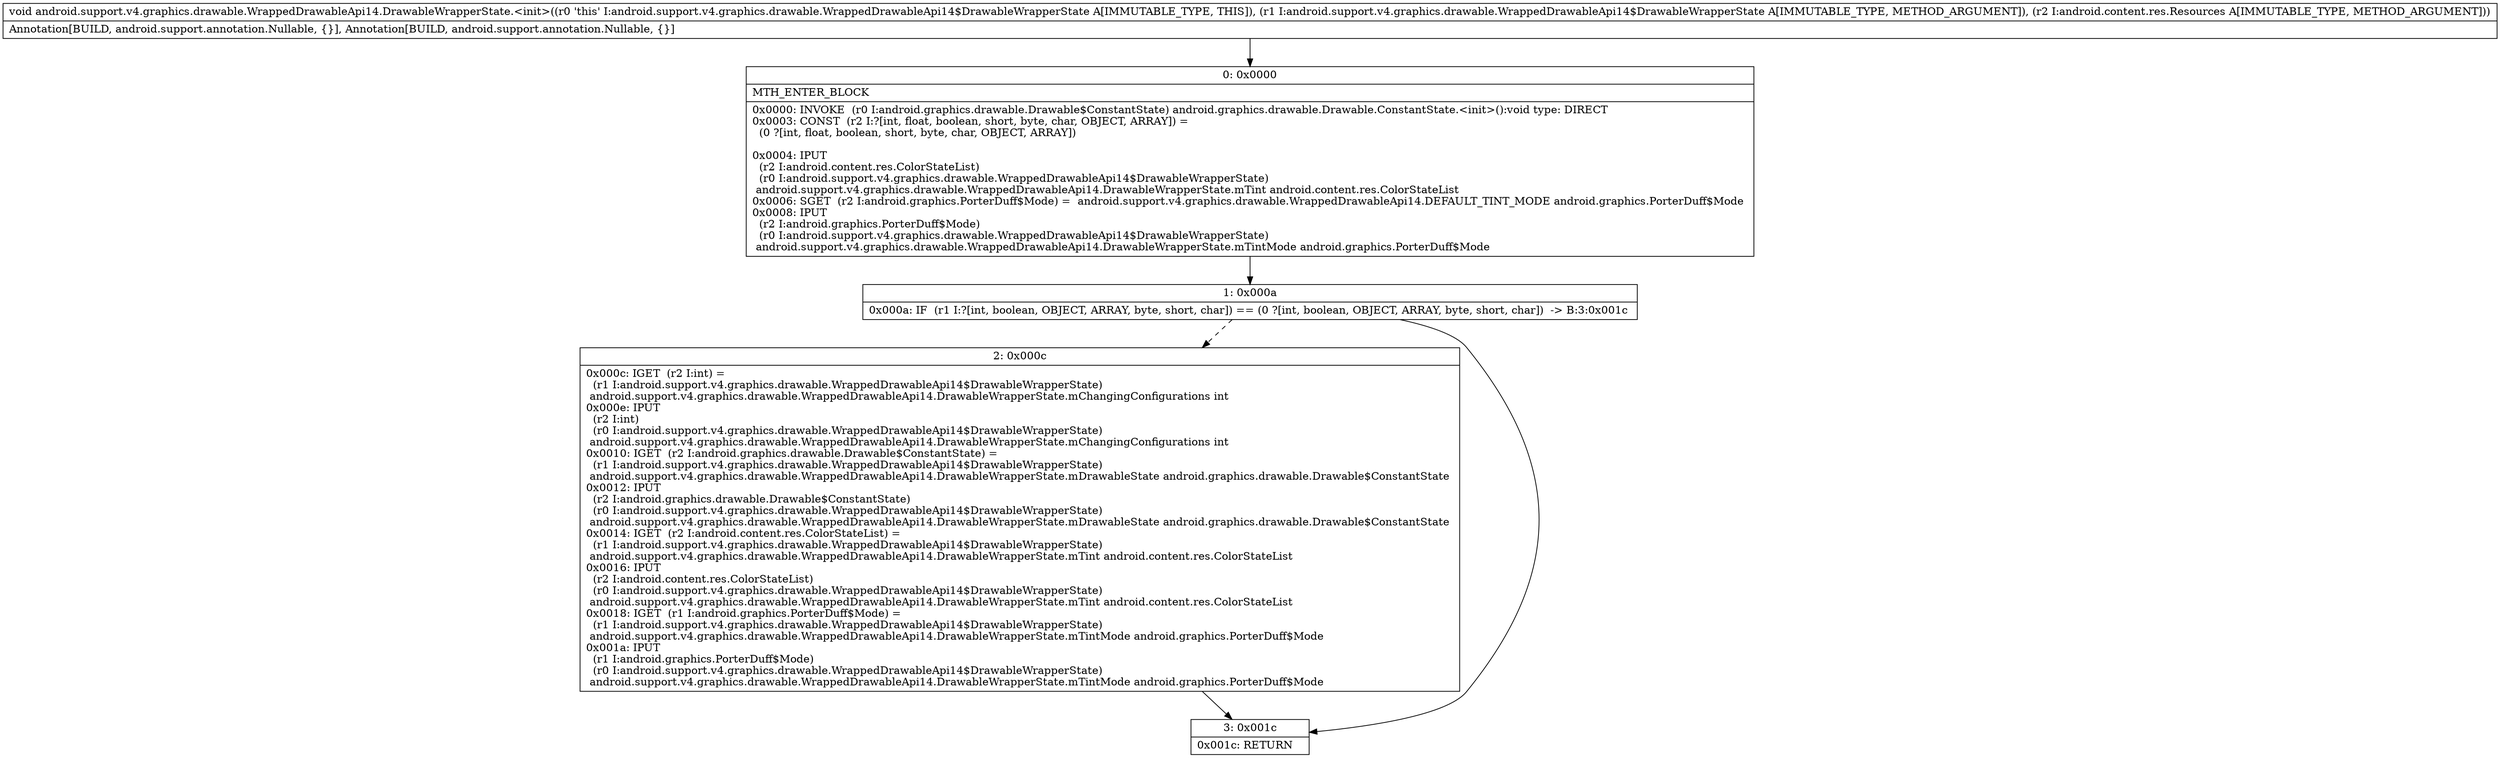 digraph "CFG forandroid.support.v4.graphics.drawable.WrappedDrawableApi14.DrawableWrapperState.\<init\>(Landroid\/support\/v4\/graphics\/drawable\/WrappedDrawableApi14$DrawableWrapperState;Landroid\/content\/res\/Resources;)V" {
Node_0 [shape=record,label="{0\:\ 0x0000|MTH_ENTER_BLOCK\l|0x0000: INVOKE  (r0 I:android.graphics.drawable.Drawable$ConstantState) android.graphics.drawable.Drawable.ConstantState.\<init\>():void type: DIRECT \l0x0003: CONST  (r2 I:?[int, float, boolean, short, byte, char, OBJECT, ARRAY]) = \l  (0 ?[int, float, boolean, short, byte, char, OBJECT, ARRAY])\l \l0x0004: IPUT  \l  (r2 I:android.content.res.ColorStateList)\l  (r0 I:android.support.v4.graphics.drawable.WrappedDrawableApi14$DrawableWrapperState)\l android.support.v4.graphics.drawable.WrappedDrawableApi14.DrawableWrapperState.mTint android.content.res.ColorStateList \l0x0006: SGET  (r2 I:android.graphics.PorterDuff$Mode) =  android.support.v4.graphics.drawable.WrappedDrawableApi14.DEFAULT_TINT_MODE android.graphics.PorterDuff$Mode \l0x0008: IPUT  \l  (r2 I:android.graphics.PorterDuff$Mode)\l  (r0 I:android.support.v4.graphics.drawable.WrappedDrawableApi14$DrawableWrapperState)\l android.support.v4.graphics.drawable.WrappedDrawableApi14.DrawableWrapperState.mTintMode android.graphics.PorterDuff$Mode \l}"];
Node_1 [shape=record,label="{1\:\ 0x000a|0x000a: IF  (r1 I:?[int, boolean, OBJECT, ARRAY, byte, short, char]) == (0 ?[int, boolean, OBJECT, ARRAY, byte, short, char])  \-\> B:3:0x001c \l}"];
Node_2 [shape=record,label="{2\:\ 0x000c|0x000c: IGET  (r2 I:int) = \l  (r1 I:android.support.v4.graphics.drawable.WrappedDrawableApi14$DrawableWrapperState)\l android.support.v4.graphics.drawable.WrappedDrawableApi14.DrawableWrapperState.mChangingConfigurations int \l0x000e: IPUT  \l  (r2 I:int)\l  (r0 I:android.support.v4.graphics.drawable.WrappedDrawableApi14$DrawableWrapperState)\l android.support.v4.graphics.drawable.WrappedDrawableApi14.DrawableWrapperState.mChangingConfigurations int \l0x0010: IGET  (r2 I:android.graphics.drawable.Drawable$ConstantState) = \l  (r1 I:android.support.v4.graphics.drawable.WrappedDrawableApi14$DrawableWrapperState)\l android.support.v4.graphics.drawable.WrappedDrawableApi14.DrawableWrapperState.mDrawableState android.graphics.drawable.Drawable$ConstantState \l0x0012: IPUT  \l  (r2 I:android.graphics.drawable.Drawable$ConstantState)\l  (r0 I:android.support.v4.graphics.drawable.WrappedDrawableApi14$DrawableWrapperState)\l android.support.v4.graphics.drawable.WrappedDrawableApi14.DrawableWrapperState.mDrawableState android.graphics.drawable.Drawable$ConstantState \l0x0014: IGET  (r2 I:android.content.res.ColorStateList) = \l  (r1 I:android.support.v4.graphics.drawable.WrappedDrawableApi14$DrawableWrapperState)\l android.support.v4.graphics.drawable.WrappedDrawableApi14.DrawableWrapperState.mTint android.content.res.ColorStateList \l0x0016: IPUT  \l  (r2 I:android.content.res.ColorStateList)\l  (r0 I:android.support.v4.graphics.drawable.WrappedDrawableApi14$DrawableWrapperState)\l android.support.v4.graphics.drawable.WrappedDrawableApi14.DrawableWrapperState.mTint android.content.res.ColorStateList \l0x0018: IGET  (r1 I:android.graphics.PorterDuff$Mode) = \l  (r1 I:android.support.v4.graphics.drawable.WrappedDrawableApi14$DrawableWrapperState)\l android.support.v4.graphics.drawable.WrappedDrawableApi14.DrawableWrapperState.mTintMode android.graphics.PorterDuff$Mode \l0x001a: IPUT  \l  (r1 I:android.graphics.PorterDuff$Mode)\l  (r0 I:android.support.v4.graphics.drawable.WrappedDrawableApi14$DrawableWrapperState)\l android.support.v4.graphics.drawable.WrappedDrawableApi14.DrawableWrapperState.mTintMode android.graphics.PorterDuff$Mode \l}"];
Node_3 [shape=record,label="{3\:\ 0x001c|0x001c: RETURN   \l}"];
MethodNode[shape=record,label="{void android.support.v4.graphics.drawable.WrappedDrawableApi14.DrawableWrapperState.\<init\>((r0 'this' I:android.support.v4.graphics.drawable.WrappedDrawableApi14$DrawableWrapperState A[IMMUTABLE_TYPE, THIS]), (r1 I:android.support.v4.graphics.drawable.WrappedDrawableApi14$DrawableWrapperState A[IMMUTABLE_TYPE, METHOD_ARGUMENT]), (r2 I:android.content.res.Resources A[IMMUTABLE_TYPE, METHOD_ARGUMENT]))  | Annotation[BUILD, android.support.annotation.Nullable, \{\}], Annotation[BUILD, android.support.annotation.Nullable, \{\}]\l}"];
MethodNode -> Node_0;
Node_0 -> Node_1;
Node_1 -> Node_2[style=dashed];
Node_1 -> Node_3;
Node_2 -> Node_3;
}

